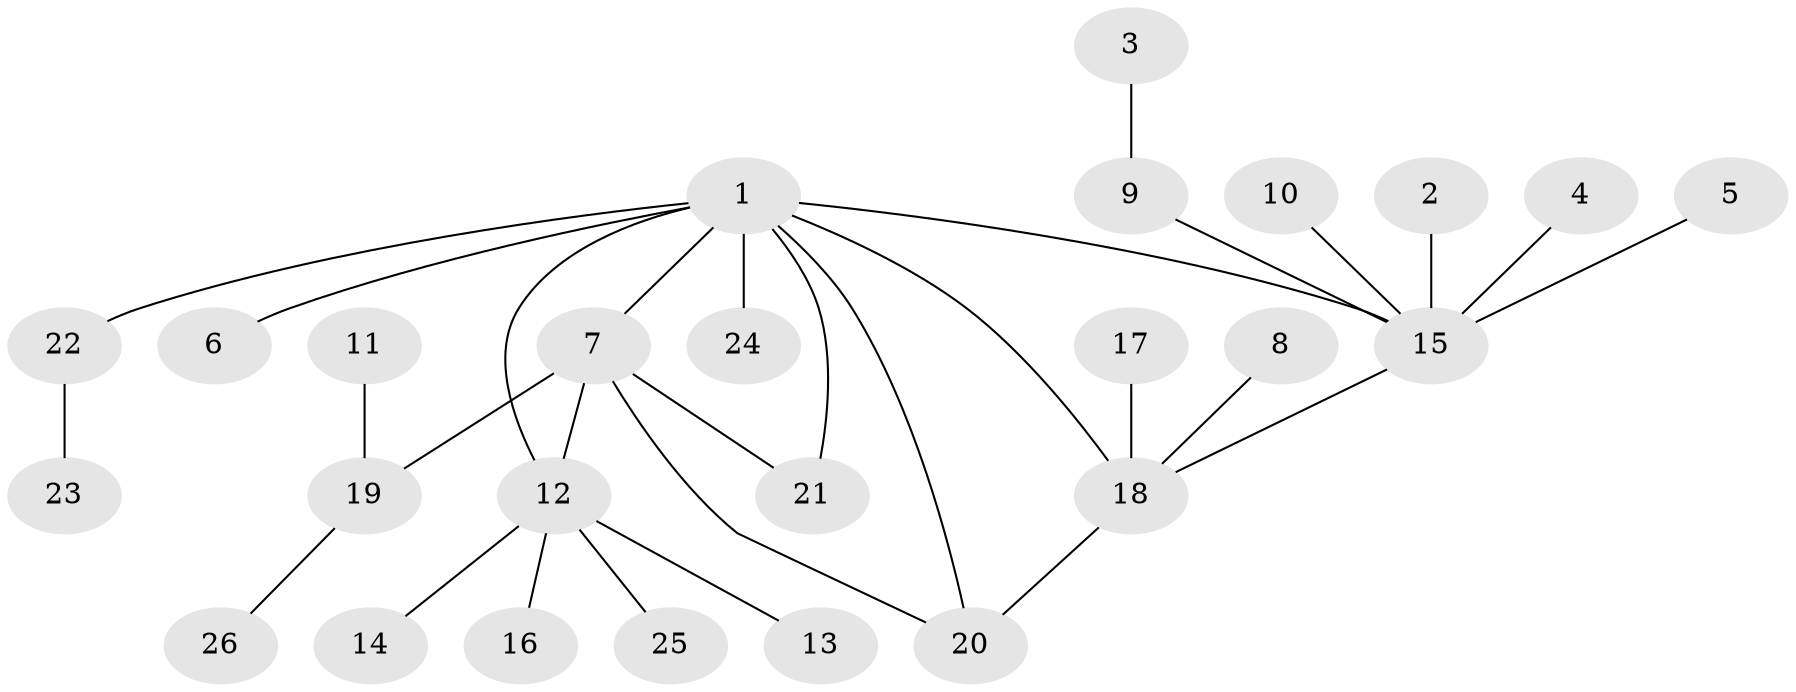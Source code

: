 // original degree distribution, {4: 0.057692307692307696, 5: 0.057692307692307696, 3: 0.07692307692307693, 10: 0.019230769230769232, 6: 0.019230769230769232, 2: 0.17307692307692307, 7: 0.038461538461538464, 1: 0.5576923076923077}
// Generated by graph-tools (version 1.1) at 2025/26/03/09/25 03:26:41]
// undirected, 26 vertices, 30 edges
graph export_dot {
graph [start="1"]
  node [color=gray90,style=filled];
  1;
  2;
  3;
  4;
  5;
  6;
  7;
  8;
  9;
  10;
  11;
  12;
  13;
  14;
  15;
  16;
  17;
  18;
  19;
  20;
  21;
  22;
  23;
  24;
  25;
  26;
  1 -- 6 [weight=1.0];
  1 -- 7 [weight=2.0];
  1 -- 12 [weight=1.0];
  1 -- 15 [weight=2.0];
  1 -- 18 [weight=1.0];
  1 -- 20 [weight=1.0];
  1 -- 21 [weight=1.0];
  1 -- 22 [weight=1.0];
  1 -- 24 [weight=1.0];
  2 -- 15 [weight=1.0];
  3 -- 9 [weight=1.0];
  4 -- 15 [weight=1.0];
  5 -- 15 [weight=1.0];
  7 -- 12 [weight=1.0];
  7 -- 19 [weight=1.0];
  7 -- 20 [weight=1.0];
  7 -- 21 [weight=1.0];
  8 -- 18 [weight=1.0];
  9 -- 15 [weight=1.0];
  10 -- 15 [weight=1.0];
  11 -- 19 [weight=1.0];
  12 -- 13 [weight=1.0];
  12 -- 14 [weight=1.0];
  12 -- 16 [weight=1.0];
  12 -- 25 [weight=1.0];
  15 -- 18 [weight=1.0];
  17 -- 18 [weight=1.0];
  18 -- 20 [weight=1.0];
  19 -- 26 [weight=1.0];
  22 -- 23 [weight=1.0];
}
